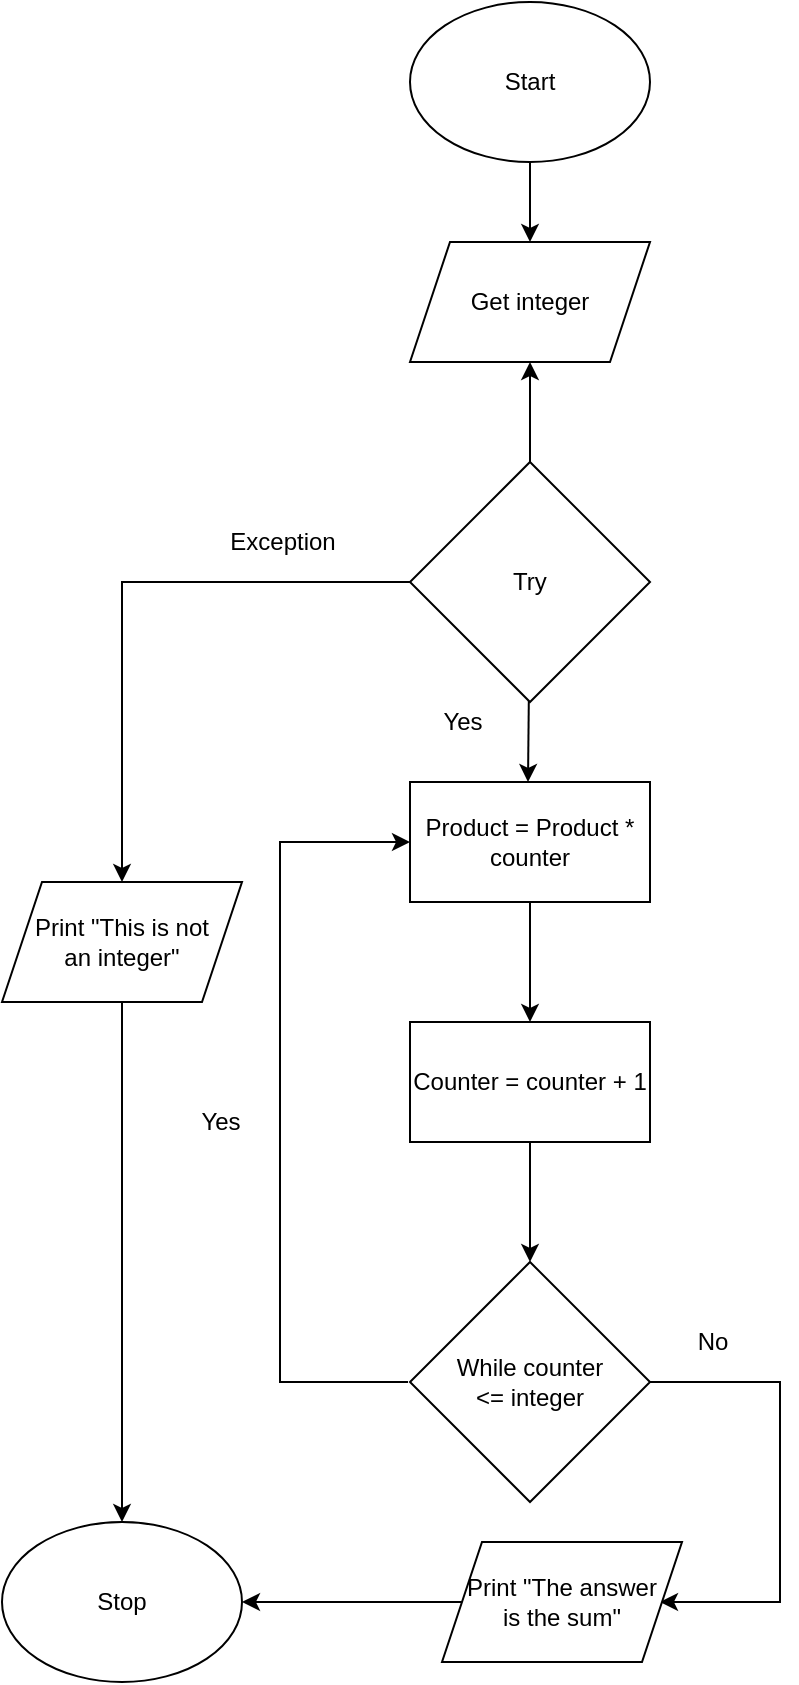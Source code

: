 <mxfile>
    <diagram id="XQyRqIu2CAGakoz2NE9t" name="Page-1">
        <mxGraphModel dx="1006" dy="667" grid="1" gridSize="10" guides="1" tooltips="1" connect="1" arrows="1" fold="1" page="1" pageScale="1" pageWidth="827" pageHeight="1169" math="0" shadow="0">
            <root>
                <mxCell id="0"/>
                <mxCell id="1" parent="0"/>
                <mxCell id="2" style="edgeStyle=none;html=1;entryX=0.5;entryY=0;entryDx=0;entryDy=0;" edge="1" parent="1" source="3" target="4">
                    <mxGeometry relative="1" as="geometry"/>
                </mxCell>
                <mxCell id="3" value="Start" style="ellipse;whiteSpace=wrap;html=1;" vertex="1" parent="1">
                    <mxGeometry x="354" y="50" width="120" height="80" as="geometry"/>
                </mxCell>
                <mxCell id="4" value="Get integer" style="shape=parallelogram;perimeter=parallelogramPerimeter;whiteSpace=wrap;html=1;fixedSize=1;" vertex="1" parent="1">
                    <mxGeometry x="354" y="170" width="120" height="60" as="geometry"/>
                </mxCell>
                <mxCell id="6" style="edgeStyle=none;rounded=0;html=1;exitX=1;exitY=0.5;exitDx=0;exitDy=0;" edge="1" parent="1" source="27">
                    <mxGeometry relative="1" as="geometry">
                        <mxPoint x="479" y="850" as="targetPoint"/>
                        <Array as="points">
                            <mxPoint x="539" y="740"/>
                            <mxPoint x="539" y="850"/>
                        </Array>
                        <mxPoint x="473" y="500" as="sourcePoint"/>
                    </mxGeometry>
                </mxCell>
                <mxCell id="8" style="edgeStyle=none;html=1;entryX=0;entryY=0.5;entryDx=0;entryDy=0;rounded=0;" edge="1" parent="1" target="30">
                    <mxGeometry relative="1" as="geometry">
                        <Array as="points">
                            <mxPoint x="289" y="740"/>
                            <mxPoint x="289" y="470"/>
                        </Array>
                        <mxPoint x="353" y="740" as="sourcePoint"/>
                        <mxPoint x="353" y="500" as="targetPoint"/>
                    </mxGeometry>
                </mxCell>
                <mxCell id="11" value="Yes" style="text;html=1;align=center;verticalAlign=middle;resizable=0;points=[];autosize=1;strokeColor=none;fillColor=none;" vertex="1" parent="1">
                    <mxGeometry x="239" y="600" width="40" height="20" as="geometry"/>
                </mxCell>
                <mxCell id="12" value="No" style="text;html=1;align=center;verticalAlign=middle;resizable=0;points=[];autosize=1;strokeColor=none;fillColor=none;" vertex="1" parent="1">
                    <mxGeometry x="490" y="710" width="30" height="20" as="geometry"/>
                </mxCell>
                <mxCell id="14" style="edgeStyle=none;rounded=0;html=1;entryX=0.5;entryY=0;entryDx=0;entryDy=0;" edge="1" parent="1" source="17">
                    <mxGeometry relative="1" as="geometry">
                        <mxPoint x="413" y="440" as="targetPoint"/>
                    </mxGeometry>
                </mxCell>
                <mxCell id="15" style="edgeStyle=none;rounded=0;html=1;entryX=0.5;entryY=1;entryDx=0;entryDy=0;" edge="1" parent="1" source="17" target="4">
                    <mxGeometry relative="1" as="geometry"/>
                </mxCell>
                <mxCell id="16" style="edgeStyle=none;rounded=0;html=1;entryX=0.5;entryY=0;entryDx=0;entryDy=0;" edge="1" parent="1" source="17" target="24">
                    <mxGeometry relative="1" as="geometry">
                        <Array as="points">
                            <mxPoint x="210" y="340"/>
                        </Array>
                    </mxGeometry>
                </mxCell>
                <mxCell id="17" value="Try" style="rhombus;whiteSpace=wrap;html=1;" vertex="1" parent="1">
                    <mxGeometry x="354" y="280" width="120" height="120" as="geometry"/>
                </mxCell>
                <mxCell id="18" style="edgeStyle=none;rounded=0;html=1;entryX=1;entryY=0.5;entryDx=0;entryDy=0;" edge="1" parent="1" source="19" target="20">
                    <mxGeometry relative="1" as="geometry"/>
                </mxCell>
                <mxCell id="19" value="Print &quot;The answer&lt;br&gt;is the sum&quot;" style="shape=parallelogram;perimeter=parallelogramPerimeter;whiteSpace=wrap;html=1;fixedSize=1;" vertex="1" parent="1">
                    <mxGeometry x="370" y="820" width="120" height="60" as="geometry"/>
                </mxCell>
                <mxCell id="20" value="Stop" style="ellipse;whiteSpace=wrap;html=1;" vertex="1" parent="1">
                    <mxGeometry x="150" y="810" width="120" height="80" as="geometry"/>
                </mxCell>
                <mxCell id="21" value="Yes" style="text;html=1;align=center;verticalAlign=middle;resizable=0;points=[];autosize=1;strokeColor=none;fillColor=none;" vertex="1" parent="1">
                    <mxGeometry x="360" y="400" width="40" height="20" as="geometry"/>
                </mxCell>
                <mxCell id="22" value="Exception" style="text;html=1;align=center;verticalAlign=middle;resizable=0;points=[];autosize=1;strokeColor=none;fillColor=none;" vertex="1" parent="1">
                    <mxGeometry x="255" y="310" width="70" height="20" as="geometry"/>
                </mxCell>
                <mxCell id="23" style="edgeStyle=none;rounded=0;html=1;" edge="1" parent="1" source="24" target="20">
                    <mxGeometry relative="1" as="geometry"/>
                </mxCell>
                <mxCell id="24" value="Print &quot;This is not&lt;br&gt;an integer&quot;" style="shape=parallelogram;perimeter=parallelogramPerimeter;whiteSpace=wrap;html=1;fixedSize=1;" vertex="1" parent="1">
                    <mxGeometry x="150" y="490" width="120" height="60" as="geometry"/>
                </mxCell>
                <mxCell id="27" value="While counter&lt;br&gt;&amp;lt;= integer" style="rhombus;whiteSpace=wrap;html=1;" vertex="1" parent="1">
                    <mxGeometry x="354" y="680" width="120" height="120" as="geometry"/>
                </mxCell>
                <mxCell id="31" style="edgeStyle=none;html=1;entryX=0.5;entryY=0;entryDx=0;entryDy=0;" edge="1" parent="1" source="28" target="27">
                    <mxGeometry relative="1" as="geometry"/>
                </mxCell>
                <mxCell id="28" value="Counter = counter + 1" style="rounded=0;whiteSpace=wrap;html=1;" vertex="1" parent="1">
                    <mxGeometry x="354" y="560" width="120" height="60" as="geometry"/>
                </mxCell>
                <mxCell id="29" style="edgeStyle=none;html=1;" edge="1" parent="1" target="28">
                    <mxGeometry relative="1" as="geometry">
                        <mxPoint x="414" y="500" as="sourcePoint"/>
                    </mxGeometry>
                </mxCell>
                <mxCell id="30" value="Product = Product * counter" style="rounded=0;whiteSpace=wrap;html=1;" vertex="1" parent="1">
                    <mxGeometry x="354" y="440" width="120" height="60" as="geometry"/>
                </mxCell>
            </root>
        </mxGraphModel>
    </diagram>
</mxfile>
